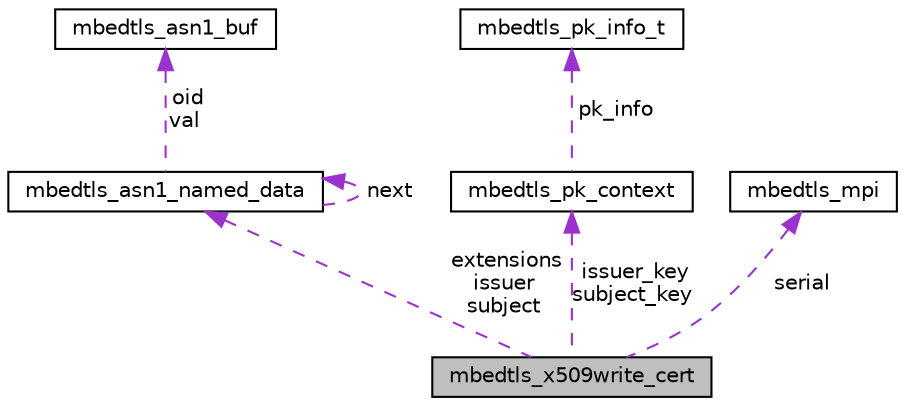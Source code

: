 digraph "mbedtls_x509write_cert"
{
 // LATEX_PDF_SIZE
  edge [fontname="Helvetica",fontsize="10",labelfontname="Helvetica",labelfontsize="10"];
  node [fontname="Helvetica",fontsize="10",shape=record];
  Node1 [label="mbedtls_x509write_cert",height=0.2,width=0.4,color="black", fillcolor="grey75", style="filled", fontcolor="black",tooltip=" "];
  Node2 -> Node1 [dir="back",color="darkorchid3",fontsize="10",style="dashed",label=" extensions\nissuer\nsubject" ,fontname="Helvetica"];
  Node2 [label="mbedtls_asn1_named_data",height=0.2,width=0.4,color="black", fillcolor="white", style="filled",URL="$dd/d5f/structmbedtls__asn1__named__data.html",tooltip=" "];
  Node2 -> Node2 [dir="back",color="darkorchid3",fontsize="10",style="dashed",label=" next" ,fontname="Helvetica"];
  Node3 -> Node2 [dir="back",color="darkorchid3",fontsize="10",style="dashed",label=" oid\nval" ,fontname="Helvetica"];
  Node3 [label="mbedtls_asn1_buf",height=0.2,width=0.4,color="black", fillcolor="white", style="filled",URL="$d4/d6a/structmbedtls__asn1__buf.html",tooltip=" "];
  Node4 -> Node1 [dir="back",color="darkorchid3",fontsize="10",style="dashed",label=" issuer_key\nsubject_key" ,fontname="Helvetica"];
  Node4 [label="mbedtls_pk_context",height=0.2,width=0.4,color="black", fillcolor="white", style="filled",URL="$d0/d1b/structmbedtls__pk__context.html",tooltip="Public key container."];
  Node5 -> Node4 [dir="back",color="darkorchid3",fontsize="10",style="dashed",label=" pk_info" ,fontname="Helvetica"];
  Node5 [label="mbedtls_pk_info_t",height=0.2,width=0.4,color="black", fillcolor="white", style="filled",URL="$df/d36/structmbedtls__pk__info__t.html",tooltip=" "];
  Node6 -> Node1 [dir="back",color="darkorchid3",fontsize="10",style="dashed",label=" serial" ,fontname="Helvetica"];
  Node6 [label="mbedtls_mpi",height=0.2,width=0.4,color="black", fillcolor="white", style="filled",URL="$d6/d11/structmbedtls__mpi.html",tooltip="MPI structure."];
}
